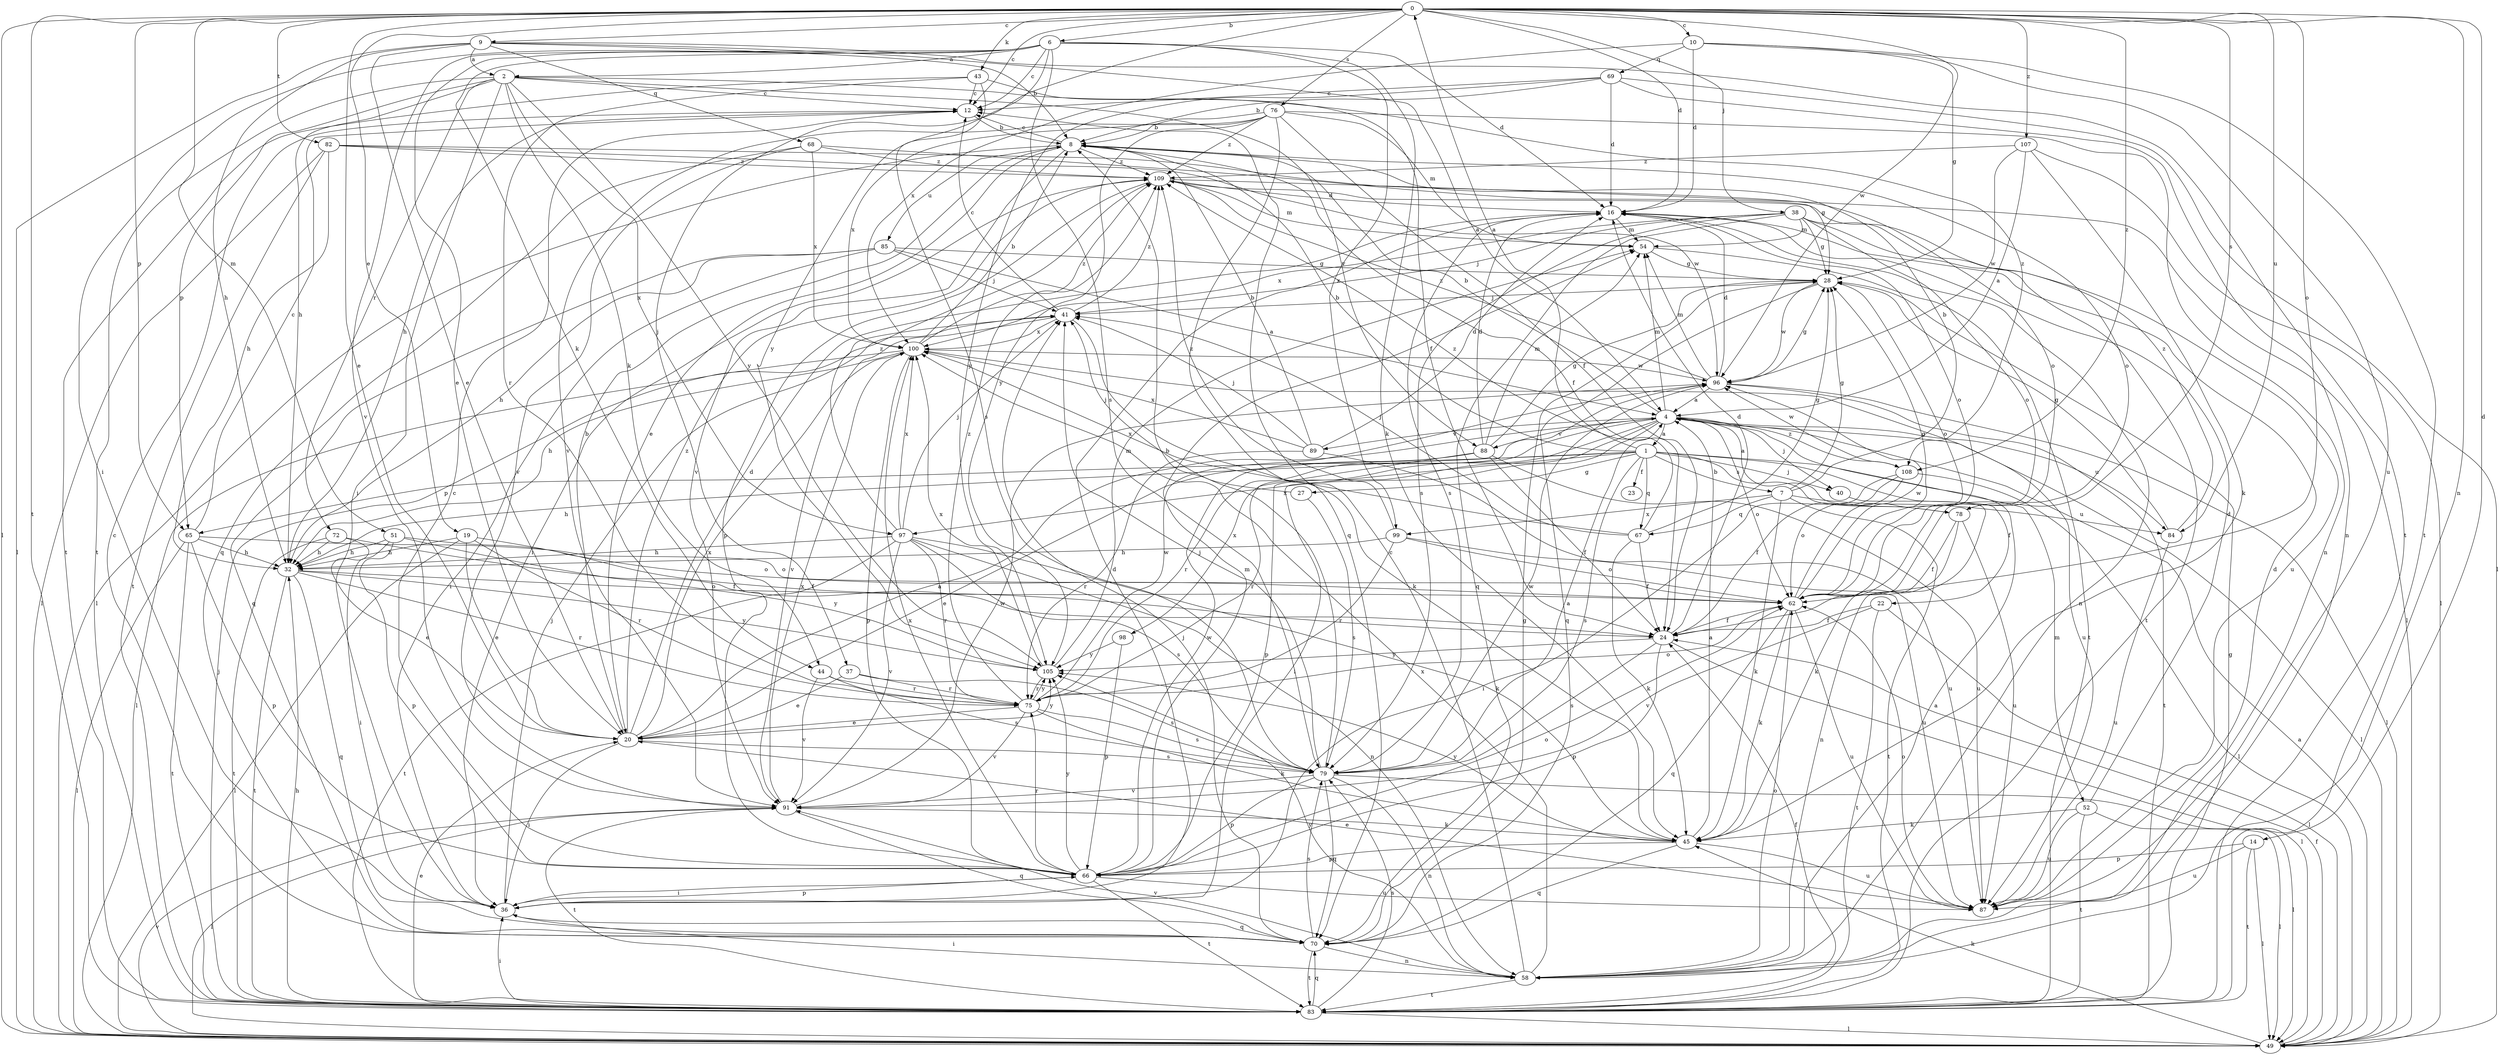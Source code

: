 strict digraph  {
0;
1;
2;
4;
6;
7;
8;
9;
10;
12;
14;
16;
19;
20;
22;
23;
24;
27;
28;
32;
36;
37;
38;
40;
41;
43;
44;
45;
49;
51;
52;
54;
58;
62;
65;
66;
67;
68;
69;
70;
72;
75;
76;
78;
79;
82;
83;
84;
85;
87;
88;
89;
91;
96;
97;
98;
99;
100;
105;
107;
108;
109;
0 -> 6  [label=b];
0 -> 9  [label=c];
0 -> 10  [label=c];
0 -> 12  [label=c];
0 -> 14  [label=d];
0 -> 16  [label=d];
0 -> 19  [label=e];
0 -> 20  [label=e];
0 -> 37  [label=j];
0 -> 38  [label=j];
0 -> 43  [label=k];
0 -> 49  [label=l];
0 -> 51  [label=m];
0 -> 58  [label=n];
0 -> 62  [label=o];
0 -> 65  [label=p];
0 -> 76  [label=s];
0 -> 78  [label=s];
0 -> 82  [label=t];
0 -> 83  [label=t];
0 -> 84  [label=u];
0 -> 96  [label=w];
0 -> 107  [label=z];
0 -> 108  [label=z];
1 -> 0  [label=a];
1 -> 7  [label=b];
1 -> 8  [label=b];
1 -> 22  [label=f];
1 -> 23  [label=f];
1 -> 27  [label=g];
1 -> 32  [label=h];
1 -> 40  [label=j];
1 -> 52  [label=m];
1 -> 65  [label=p];
1 -> 67  [label=q];
1 -> 78  [label=s];
1 -> 79  [label=s];
1 -> 97  [label=x];
2 -> 12  [label=c];
2 -> 32  [label=h];
2 -> 36  [label=i];
2 -> 44  [label=k];
2 -> 65  [label=p];
2 -> 72  [label=r];
2 -> 83  [label=t];
2 -> 88  [label=v];
2 -> 97  [label=x];
2 -> 105  [label=y];
2 -> 108  [label=z];
4 -> 1  [label=a];
4 -> 8  [label=b];
4 -> 36  [label=i];
4 -> 40  [label=j];
4 -> 49  [label=l];
4 -> 54  [label=m];
4 -> 62  [label=o];
4 -> 66  [label=p];
4 -> 75  [label=r];
4 -> 84  [label=u];
4 -> 88  [label=v];
4 -> 89  [label=v];
4 -> 98  [label=x];
4 -> 108  [label=z];
6 -> 2  [label=a];
6 -> 12  [label=c];
6 -> 16  [label=d];
6 -> 20  [label=e];
6 -> 36  [label=i];
6 -> 44  [label=k];
6 -> 45  [label=k];
6 -> 79  [label=s];
6 -> 91  [label=v];
6 -> 99  [label=x];
6 -> 105  [label=y];
7 -> 8  [label=b];
7 -> 28  [label=g];
7 -> 45  [label=k];
7 -> 67  [label=q];
7 -> 83  [label=t];
7 -> 84  [label=u];
7 -> 99  [label=x];
8 -> 12  [label=c];
8 -> 20  [label=e];
8 -> 24  [label=f];
8 -> 49  [label=l];
8 -> 62  [label=o];
8 -> 85  [label=u];
8 -> 91  [label=v];
8 -> 109  [label=z];
9 -> 2  [label=a];
9 -> 4  [label=a];
9 -> 8  [label=b];
9 -> 20  [label=e];
9 -> 32  [label=h];
9 -> 49  [label=l];
9 -> 68  [label=q];
9 -> 83  [label=t];
10 -> 16  [label=d];
10 -> 28  [label=g];
10 -> 69  [label=q];
10 -> 83  [label=t];
10 -> 87  [label=u];
10 -> 100  [label=x];
12 -> 8  [label=b];
12 -> 32  [label=h];
14 -> 49  [label=l];
14 -> 66  [label=p];
14 -> 83  [label=t];
14 -> 87  [label=u];
16 -> 54  [label=m];
16 -> 58  [label=n];
16 -> 62  [label=o];
16 -> 79  [label=s];
19 -> 20  [label=e];
19 -> 24  [label=f];
19 -> 32  [label=h];
19 -> 49  [label=l];
19 -> 75  [label=r];
20 -> 4  [label=a];
20 -> 8  [label=b];
20 -> 16  [label=d];
20 -> 36  [label=i];
20 -> 79  [label=s];
20 -> 100  [label=x];
20 -> 105  [label=y];
20 -> 109  [label=z];
22 -> 24  [label=f];
22 -> 49  [label=l];
22 -> 83  [label=t];
22 -> 91  [label=v];
24 -> 16  [label=d];
24 -> 49  [label=l];
24 -> 66  [label=p];
24 -> 79  [label=s];
24 -> 105  [label=y];
27 -> 41  [label=j];
27 -> 79  [label=s];
28 -> 41  [label=j];
28 -> 62  [label=o];
28 -> 70  [label=q];
28 -> 96  [label=w];
32 -> 62  [label=o];
32 -> 70  [label=q];
32 -> 75  [label=r];
32 -> 83  [label=t];
32 -> 105  [label=y];
36 -> 16  [label=d];
36 -> 41  [label=j];
36 -> 66  [label=p];
36 -> 70  [label=q];
37 -> 20  [label=e];
37 -> 75  [label=r];
37 -> 79  [label=s];
38 -> 28  [label=g];
38 -> 41  [label=j];
38 -> 54  [label=m];
38 -> 62  [label=o];
38 -> 70  [label=q];
38 -> 79  [label=s];
38 -> 83  [label=t];
38 -> 87  [label=u];
38 -> 100  [label=x];
40 -> 58  [label=n];
41 -> 12  [label=c];
41 -> 45  [label=k];
41 -> 91  [label=v];
41 -> 100  [label=x];
41 -> 109  [label=z];
43 -> 12  [label=c];
43 -> 24  [label=f];
43 -> 75  [label=r];
43 -> 79  [label=s];
43 -> 83  [label=t];
44 -> 75  [label=r];
44 -> 79  [label=s];
44 -> 91  [label=v];
45 -> 4  [label=a];
45 -> 66  [label=p];
45 -> 70  [label=q];
45 -> 87  [label=u];
45 -> 105  [label=y];
49 -> 4  [label=a];
49 -> 24  [label=f];
49 -> 45  [label=k];
49 -> 91  [label=v];
51 -> 32  [label=h];
51 -> 36  [label=i];
51 -> 62  [label=o];
51 -> 66  [label=p];
51 -> 105  [label=y];
52 -> 16  [label=d];
52 -> 45  [label=k];
52 -> 49  [label=l];
52 -> 83  [label=t];
52 -> 87  [label=u];
54 -> 28  [label=g];
54 -> 83  [label=t];
58 -> 4  [label=a];
58 -> 12  [label=c];
58 -> 36  [label=i];
58 -> 62  [label=o];
58 -> 83  [label=t];
58 -> 91  [label=v];
58 -> 100  [label=x];
58 -> 105  [label=y];
62 -> 24  [label=f];
62 -> 28  [label=g];
62 -> 45  [label=k];
62 -> 70  [label=q];
62 -> 87  [label=u];
62 -> 96  [label=w];
65 -> 12  [label=c];
65 -> 32  [label=h];
65 -> 49  [label=l];
65 -> 62  [label=o];
65 -> 66  [label=p];
65 -> 83  [label=t];
66 -> 12  [label=c];
66 -> 36  [label=i];
66 -> 54  [label=m];
66 -> 62  [label=o];
66 -> 75  [label=r];
66 -> 83  [label=t];
66 -> 87  [label=u];
66 -> 96  [label=w];
66 -> 100  [label=x];
66 -> 105  [label=y];
67 -> 24  [label=f];
67 -> 28  [label=g];
67 -> 41  [label=j];
67 -> 45  [label=k];
67 -> 100  [label=x];
67 -> 109  [label=z];
68 -> 28  [label=g];
68 -> 70  [label=q];
68 -> 91  [label=v];
68 -> 100  [label=x];
68 -> 109  [label=z];
69 -> 8  [label=b];
69 -> 12  [label=c];
69 -> 16  [label=d];
69 -> 49  [label=l];
69 -> 58  [label=n];
69 -> 105  [label=y];
70 -> 12  [label=c];
70 -> 28  [label=g];
70 -> 41  [label=j];
70 -> 58  [label=n];
70 -> 79  [label=s];
70 -> 83  [label=t];
72 -> 20  [label=e];
72 -> 24  [label=f];
72 -> 32  [label=h];
72 -> 83  [label=t];
75 -> 20  [label=e];
75 -> 45  [label=k];
75 -> 62  [label=o];
75 -> 79  [label=s];
75 -> 91  [label=v];
75 -> 96  [label=w];
75 -> 105  [label=y];
75 -> 109  [label=z];
76 -> 8  [label=b];
76 -> 24  [label=f];
76 -> 54  [label=m];
76 -> 58  [label=n];
76 -> 70  [label=q];
76 -> 91  [label=v];
76 -> 100  [label=x];
76 -> 105  [label=y];
76 -> 109  [label=z];
78 -> 4  [label=a];
78 -> 24  [label=f];
78 -> 45  [label=k];
78 -> 87  [label=u];
79 -> 4  [label=a];
79 -> 8  [label=b];
79 -> 41  [label=j];
79 -> 49  [label=l];
79 -> 58  [label=n];
79 -> 66  [label=p];
79 -> 70  [label=q];
79 -> 91  [label=v];
79 -> 96  [label=w];
82 -> 32  [label=h];
82 -> 49  [label=l];
82 -> 62  [label=o];
82 -> 83  [label=t];
82 -> 96  [label=w];
82 -> 109  [label=z];
83 -> 20  [label=e];
83 -> 24  [label=f];
83 -> 28  [label=g];
83 -> 32  [label=h];
83 -> 36  [label=i];
83 -> 41  [label=j];
83 -> 49  [label=l];
83 -> 70  [label=q];
83 -> 79  [label=s];
84 -> 28  [label=g];
84 -> 87  [label=u];
84 -> 109  [label=z];
85 -> 4  [label=a];
85 -> 28  [label=g];
85 -> 32  [label=h];
85 -> 36  [label=i];
85 -> 41  [label=j];
85 -> 70  [label=q];
87 -> 16  [label=d];
87 -> 20  [label=e];
87 -> 62  [label=o];
88 -> 16  [label=d];
88 -> 20  [label=e];
88 -> 24  [label=f];
88 -> 28  [label=g];
88 -> 54  [label=m];
88 -> 75  [label=r];
88 -> 87  [label=u];
89 -> 8  [label=b];
89 -> 16  [label=d];
89 -> 41  [label=j];
89 -> 75  [label=r];
89 -> 87  [label=u];
89 -> 100  [label=x];
91 -> 45  [label=k];
91 -> 49  [label=l];
91 -> 70  [label=q];
91 -> 83  [label=t];
91 -> 96  [label=w];
91 -> 100  [label=x];
96 -> 4  [label=a];
96 -> 16  [label=d];
96 -> 28  [label=g];
96 -> 49  [label=l];
96 -> 54  [label=m];
96 -> 83  [label=t];
96 -> 109  [label=z];
97 -> 32  [label=h];
97 -> 41  [label=j];
97 -> 45  [label=k];
97 -> 58  [label=n];
97 -> 75  [label=r];
97 -> 79  [label=s];
97 -> 83  [label=t];
97 -> 91  [label=v];
97 -> 100  [label=x];
97 -> 109  [label=z];
98 -> 66  [label=p];
98 -> 105  [label=y];
99 -> 32  [label=h];
99 -> 62  [label=o];
99 -> 75  [label=r];
99 -> 87  [label=u];
99 -> 109  [label=z];
100 -> 8  [label=b];
100 -> 32  [label=h];
100 -> 49  [label=l];
100 -> 66  [label=p];
100 -> 87  [label=u];
100 -> 96  [label=w];
100 -> 109  [label=z];
105 -> 54  [label=m];
105 -> 75  [label=r];
105 -> 100  [label=x];
107 -> 4  [label=a];
107 -> 45  [label=k];
107 -> 49  [label=l];
107 -> 96  [label=w];
107 -> 109  [label=z];
108 -> 24  [label=f];
108 -> 36  [label=i];
108 -> 49  [label=l];
108 -> 62  [label=o];
108 -> 96  [label=w];
109 -> 16  [label=d];
109 -> 36  [label=i];
109 -> 49  [label=l];
109 -> 54  [label=m];
109 -> 66  [label=p];
}
